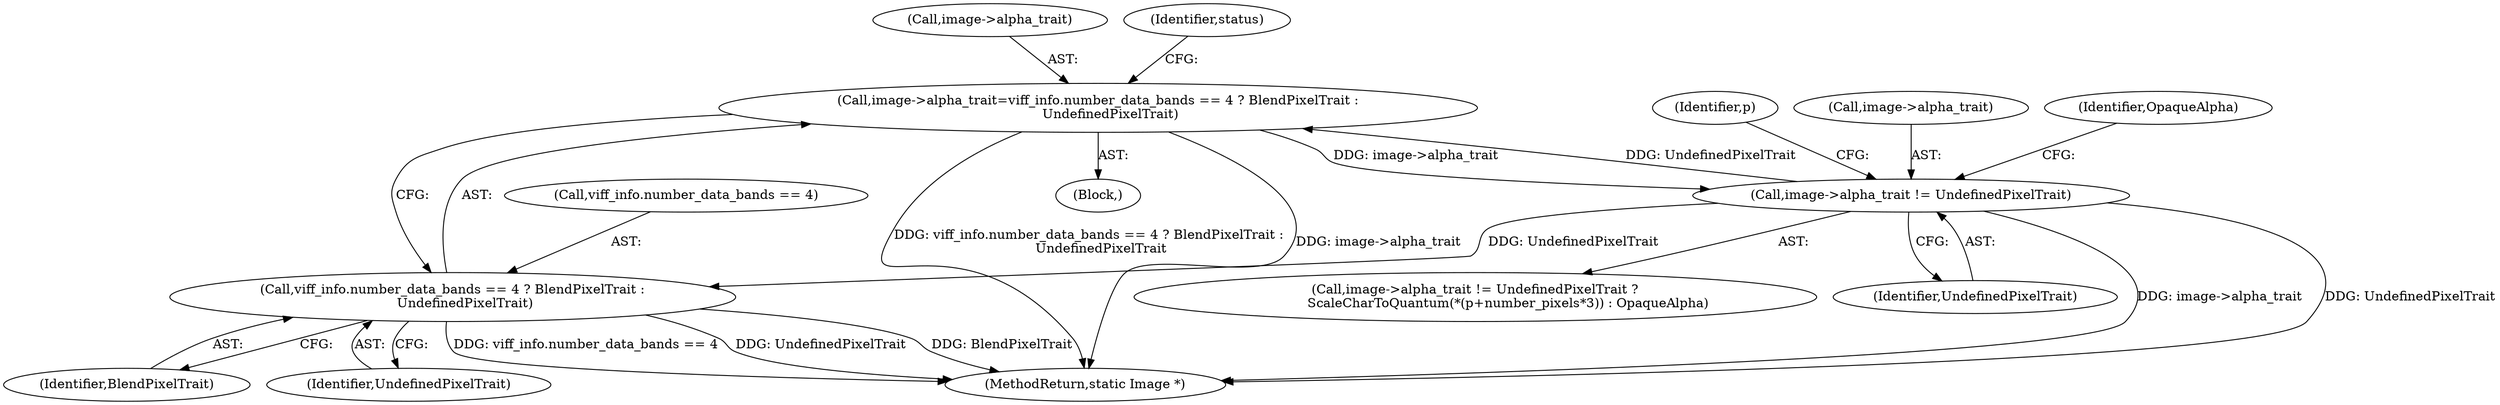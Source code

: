 digraph "0_ImageMagick_fe3066122ef72c82415811d25e9e3fad622c0a99_0@pointer" {
"1000565" [label="(Call,image->alpha_trait=viff_info.number_data_bands == 4 ? BlendPixelTrait :\n      UndefinedPixelTrait)"];
"1002284" [label="(Call,image->alpha_trait != UndefinedPixelTrait)"];
"1000565" [label="(Call,image->alpha_trait=viff_info.number_data_bands == 4 ? BlendPixelTrait :\n      UndefinedPixelTrait)"];
"1000569" [label="(Call,viff_info.number_data_bands == 4 ? BlendPixelTrait :\n      UndefinedPixelTrait)"];
"1000570" [label="(Call,viff_info.number_data_bands == 4)"];
"1002283" [label="(Call,image->alpha_trait != UndefinedPixelTrait ?\n                ScaleCharToQuantum(*(p+number_pixels*3)) : OpaqueAlpha)"];
"1000576" [label="(Identifier,UndefinedPixelTrait)"];
"1000566" [label="(Call,image->alpha_trait)"];
"1002284" [label="(Call,image->alpha_trait != UndefinedPixelTrait)"];
"1000565" [label="(Call,image->alpha_trait=viff_info.number_data_bands == 4 ? BlendPixelTrait :\n      UndefinedPixelTrait)"];
"1002469" [label="(MethodReturn,static Image *)"];
"1000569" [label="(Call,viff_info.number_data_bands == 4 ? BlendPixelTrait :\n      UndefinedPixelTrait)"];
"1002292" [label="(Identifier,p)"];
"1002285" [label="(Call,image->alpha_trait)"];
"1000575" [label="(Identifier,BlendPixelTrait)"];
"1000578" [label="(Identifier,status)"];
"1002288" [label="(Identifier,UndefinedPixelTrait)"];
"1000215" [label="(Block,)"];
"1002296" [label="(Identifier,OpaqueAlpha)"];
"1000565" -> "1000215"  [label="AST: "];
"1000565" -> "1000569"  [label="CFG: "];
"1000566" -> "1000565"  [label="AST: "];
"1000569" -> "1000565"  [label="AST: "];
"1000578" -> "1000565"  [label="CFG: "];
"1000565" -> "1002469"  [label="DDG: viff_info.number_data_bands == 4 ? BlendPixelTrait :\n      UndefinedPixelTrait"];
"1000565" -> "1002469"  [label="DDG: image->alpha_trait"];
"1002284" -> "1000565"  [label="DDG: UndefinedPixelTrait"];
"1000565" -> "1002284"  [label="DDG: image->alpha_trait"];
"1002284" -> "1002283"  [label="AST: "];
"1002284" -> "1002288"  [label="CFG: "];
"1002285" -> "1002284"  [label="AST: "];
"1002288" -> "1002284"  [label="AST: "];
"1002292" -> "1002284"  [label="CFG: "];
"1002296" -> "1002284"  [label="CFG: "];
"1002284" -> "1002469"  [label="DDG: image->alpha_trait"];
"1002284" -> "1002469"  [label="DDG: UndefinedPixelTrait"];
"1002284" -> "1000569"  [label="DDG: UndefinedPixelTrait"];
"1000569" -> "1000575"  [label="CFG: "];
"1000569" -> "1000576"  [label="CFG: "];
"1000570" -> "1000569"  [label="AST: "];
"1000575" -> "1000569"  [label="AST: "];
"1000576" -> "1000569"  [label="AST: "];
"1000569" -> "1002469"  [label="DDG: BlendPixelTrait"];
"1000569" -> "1002469"  [label="DDG: viff_info.number_data_bands == 4"];
"1000569" -> "1002469"  [label="DDG: UndefinedPixelTrait"];
}
